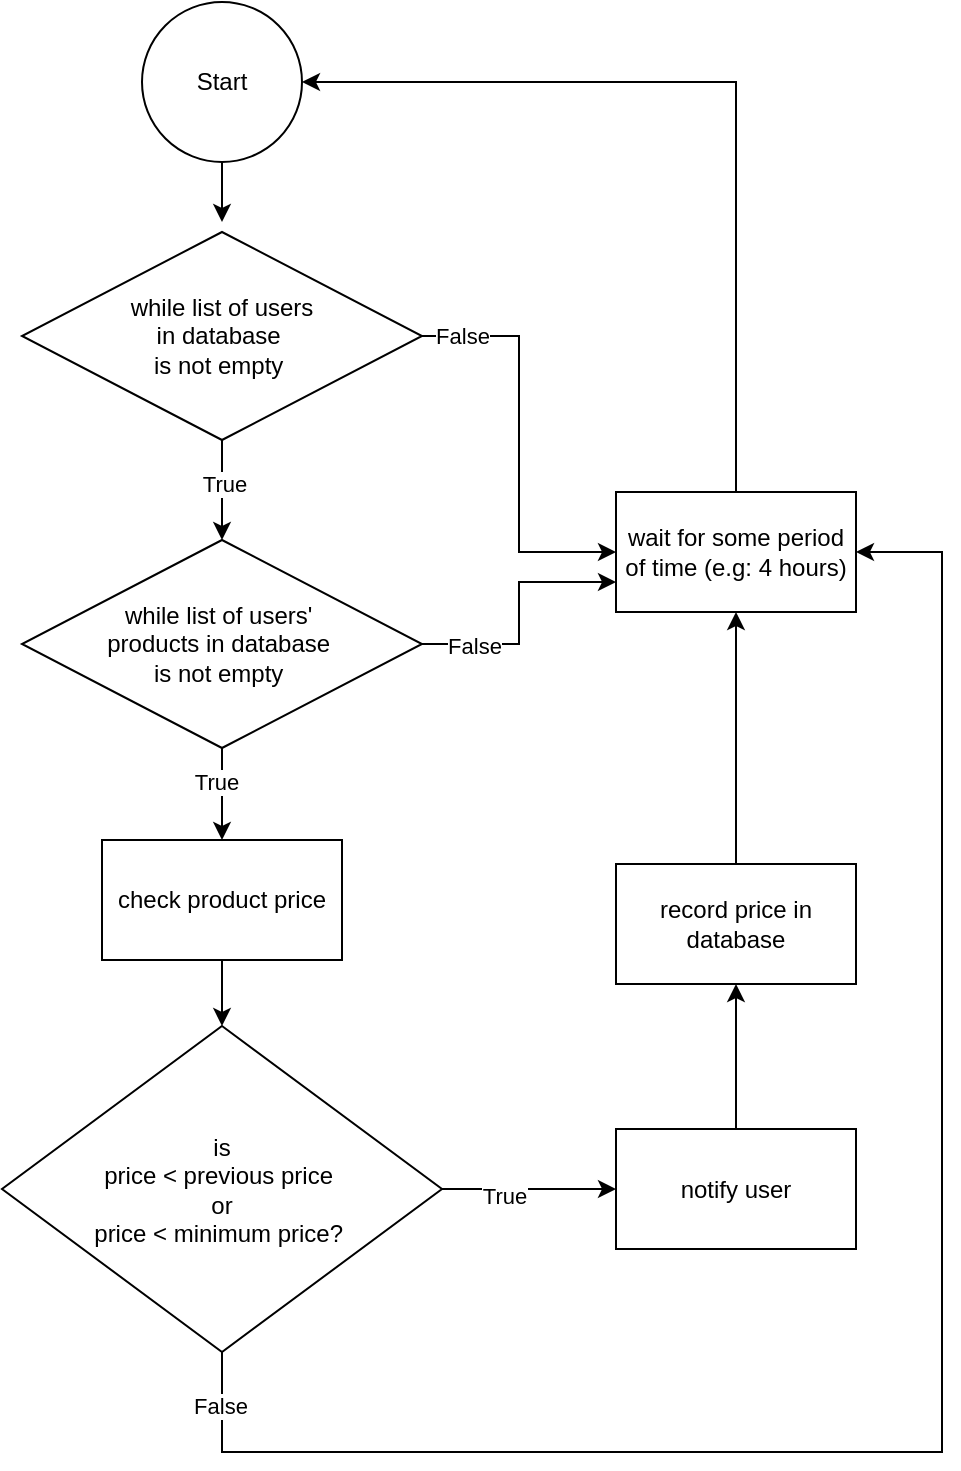 <mxfile version="24.7.6">
  <diagram id="C5RBs43oDa-KdzZeNtuy" name="Page-1">
    <mxGraphModel dx="1467" dy="780" grid="1" gridSize="10" guides="1" tooltips="1" connect="1" arrows="1" fold="1" page="1" pageScale="1" pageWidth="827" pageHeight="1169" math="0" shadow="0">
      <root>
        <mxCell id="WIyWlLk6GJQsqaUBKTNV-0" />
        <mxCell id="WIyWlLk6GJQsqaUBKTNV-1" parent="WIyWlLk6GJQsqaUBKTNV-0" />
        <mxCell id="-Nt42nx7RllwpC27y-UC-1" value="" style="edgeStyle=orthogonalEdgeStyle;rounded=0;orthogonalLoop=1;jettySize=auto;html=1;" parent="WIyWlLk6GJQsqaUBKTNV-1" source="-Nt42nx7RllwpC27y-UC-0" edge="1">
          <mxGeometry relative="1" as="geometry">
            <mxPoint x="220" y="155" as="targetPoint" />
          </mxGeometry>
        </mxCell>
        <mxCell id="-Nt42nx7RllwpC27y-UC-0" value="Start" style="ellipse;whiteSpace=wrap;html=1;aspect=fixed;" parent="WIyWlLk6GJQsqaUBKTNV-1" vertex="1">
          <mxGeometry x="180" y="45" width="80" height="80" as="geometry" />
        </mxCell>
        <mxCell id="irmz0QnLWa6p-_LanZSf-3" value="" style="edgeStyle=orthogonalEdgeStyle;rounded=0;orthogonalLoop=1;jettySize=auto;html=1;" edge="1" parent="WIyWlLk6GJQsqaUBKTNV-1" source="irmz0QnLWa6p-_LanZSf-0" target="irmz0QnLWa6p-_LanZSf-2">
          <mxGeometry relative="1" as="geometry" />
        </mxCell>
        <mxCell id="irmz0QnLWa6p-_LanZSf-4" value="True" style="edgeLabel;html=1;align=center;verticalAlign=middle;resizable=0;points=[];" vertex="1" connectable="0" parent="irmz0QnLWa6p-_LanZSf-3">
          <mxGeometry x="-0.145" y="1" relative="1" as="geometry">
            <mxPoint as="offset" />
          </mxGeometry>
        </mxCell>
        <mxCell id="irmz0QnLWa6p-_LanZSf-19" style="edgeStyle=orthogonalEdgeStyle;rounded=0;orthogonalLoop=1;jettySize=auto;html=1;entryX=0;entryY=0.5;entryDx=0;entryDy=0;" edge="1" parent="WIyWlLk6GJQsqaUBKTNV-1" source="irmz0QnLWa6p-_LanZSf-0" target="irmz0QnLWa6p-_LanZSf-13">
          <mxGeometry relative="1" as="geometry" />
        </mxCell>
        <mxCell id="irmz0QnLWa6p-_LanZSf-21" value="False" style="edgeLabel;html=1;align=center;verticalAlign=middle;resizable=0;points=[];" vertex="1" connectable="0" parent="irmz0QnLWa6p-_LanZSf-19">
          <mxGeometry x="-0.81" relative="1" as="geometry">
            <mxPoint as="offset" />
          </mxGeometry>
        </mxCell>
        <mxCell id="irmz0QnLWa6p-_LanZSf-0" value="while list of users &lt;br&gt;in database&amp;nbsp; &lt;br&gt;is not empty&amp;nbsp;" style="rhombus;whiteSpace=wrap;html=1;" vertex="1" parent="WIyWlLk6GJQsqaUBKTNV-1">
          <mxGeometry x="120" y="160" width="200" height="104" as="geometry" />
        </mxCell>
        <mxCell id="irmz0QnLWa6p-_LanZSf-6" value="" style="edgeStyle=orthogonalEdgeStyle;rounded=0;orthogonalLoop=1;jettySize=auto;html=1;" edge="1" parent="WIyWlLk6GJQsqaUBKTNV-1" source="irmz0QnLWa6p-_LanZSf-2" target="irmz0QnLWa6p-_LanZSf-5">
          <mxGeometry relative="1" as="geometry" />
        </mxCell>
        <mxCell id="irmz0QnLWa6p-_LanZSf-17" value="True" style="edgeLabel;html=1;align=center;verticalAlign=middle;resizable=0;points=[];" vertex="1" connectable="0" parent="irmz0QnLWa6p-_LanZSf-6">
          <mxGeometry x="-0.256" y="-3" relative="1" as="geometry">
            <mxPoint as="offset" />
          </mxGeometry>
        </mxCell>
        <mxCell id="irmz0QnLWa6p-_LanZSf-22" style="edgeStyle=orthogonalEdgeStyle;rounded=0;orthogonalLoop=1;jettySize=auto;html=1;entryX=0;entryY=0.75;entryDx=0;entryDy=0;" edge="1" parent="WIyWlLk6GJQsqaUBKTNV-1" source="irmz0QnLWa6p-_LanZSf-2" target="irmz0QnLWa6p-_LanZSf-13">
          <mxGeometry relative="1" as="geometry" />
        </mxCell>
        <mxCell id="irmz0QnLWa6p-_LanZSf-23" value="False" style="edgeLabel;html=1;align=center;verticalAlign=middle;resizable=0;points=[];" vertex="1" connectable="0" parent="irmz0QnLWa6p-_LanZSf-22">
          <mxGeometry x="-0.409" y="-1" relative="1" as="geometry">
            <mxPoint x="-12" as="offset" />
          </mxGeometry>
        </mxCell>
        <mxCell id="irmz0QnLWa6p-_LanZSf-2" value="while list of users&#39;&amp;nbsp;&lt;br&gt;products in database&amp;nbsp; &lt;br&gt;is not empty&amp;nbsp;" style="rhombus;whiteSpace=wrap;html=1;" vertex="1" parent="WIyWlLk6GJQsqaUBKTNV-1">
          <mxGeometry x="120" y="314" width="200" height="104" as="geometry" />
        </mxCell>
        <mxCell id="irmz0QnLWa6p-_LanZSf-8" value="" style="edgeStyle=orthogonalEdgeStyle;rounded=0;orthogonalLoop=1;jettySize=auto;html=1;" edge="1" parent="WIyWlLk6GJQsqaUBKTNV-1" source="irmz0QnLWa6p-_LanZSf-5" target="irmz0QnLWa6p-_LanZSf-7">
          <mxGeometry relative="1" as="geometry" />
        </mxCell>
        <mxCell id="irmz0QnLWa6p-_LanZSf-5" value="check product price" style="whiteSpace=wrap;html=1;" vertex="1" parent="WIyWlLk6GJQsqaUBKTNV-1">
          <mxGeometry x="160" y="464" width="120" height="60" as="geometry" />
        </mxCell>
        <mxCell id="irmz0QnLWa6p-_LanZSf-10" value="" style="edgeStyle=orthogonalEdgeStyle;rounded=0;orthogonalLoop=1;jettySize=auto;html=1;" edge="1" parent="WIyWlLk6GJQsqaUBKTNV-1" source="irmz0QnLWa6p-_LanZSf-7" target="irmz0QnLWa6p-_LanZSf-9">
          <mxGeometry relative="1" as="geometry" />
        </mxCell>
        <mxCell id="irmz0QnLWa6p-_LanZSf-18" value="True" style="edgeLabel;html=1;align=center;verticalAlign=middle;resizable=0;points=[];" vertex="1" connectable="0" parent="irmz0QnLWa6p-_LanZSf-10">
          <mxGeometry x="-0.293" y="-2" relative="1" as="geometry">
            <mxPoint y="1" as="offset" />
          </mxGeometry>
        </mxCell>
        <mxCell id="irmz0QnLWa6p-_LanZSf-24" style="edgeStyle=orthogonalEdgeStyle;rounded=0;orthogonalLoop=1;jettySize=auto;html=1;entryX=1;entryY=0.5;entryDx=0;entryDy=0;" edge="1" parent="WIyWlLk6GJQsqaUBKTNV-1" source="irmz0QnLWa6p-_LanZSf-7" target="irmz0QnLWa6p-_LanZSf-13">
          <mxGeometry relative="1" as="geometry">
            <Array as="points">
              <mxPoint x="220" y="770" />
              <mxPoint x="580" y="770" />
              <mxPoint x="580" y="320" />
            </Array>
          </mxGeometry>
        </mxCell>
        <mxCell id="irmz0QnLWa6p-_LanZSf-25" value="False" style="edgeLabel;html=1;align=center;verticalAlign=middle;resizable=0;points=[];" vertex="1" connectable="0" parent="irmz0QnLWa6p-_LanZSf-24">
          <mxGeometry x="-0.962" y="-1" relative="1" as="geometry">
            <mxPoint y="10" as="offset" />
          </mxGeometry>
        </mxCell>
        <mxCell id="irmz0QnLWa6p-_LanZSf-7" value="is &lt;br&gt;price &amp;lt; previous price&amp;nbsp;&lt;div&gt;or&lt;br&gt;price &amp;lt; minimum price?&amp;nbsp;&lt;/div&gt;" style="rhombus;whiteSpace=wrap;html=1;" vertex="1" parent="WIyWlLk6GJQsqaUBKTNV-1">
          <mxGeometry x="110" y="557" width="220" height="163" as="geometry" />
        </mxCell>
        <mxCell id="irmz0QnLWa6p-_LanZSf-12" value="" style="edgeStyle=orthogonalEdgeStyle;rounded=0;orthogonalLoop=1;jettySize=auto;html=1;" edge="1" parent="WIyWlLk6GJQsqaUBKTNV-1" source="irmz0QnLWa6p-_LanZSf-9" target="irmz0QnLWa6p-_LanZSf-11">
          <mxGeometry relative="1" as="geometry" />
        </mxCell>
        <mxCell id="irmz0QnLWa6p-_LanZSf-9" value="notify user" style="whiteSpace=wrap;html=1;" vertex="1" parent="WIyWlLk6GJQsqaUBKTNV-1">
          <mxGeometry x="417" y="608.5" width="120" height="60" as="geometry" />
        </mxCell>
        <mxCell id="irmz0QnLWa6p-_LanZSf-14" value="" style="edgeStyle=orthogonalEdgeStyle;rounded=0;orthogonalLoop=1;jettySize=auto;html=1;" edge="1" parent="WIyWlLk6GJQsqaUBKTNV-1" source="irmz0QnLWa6p-_LanZSf-11" target="irmz0QnLWa6p-_LanZSf-13">
          <mxGeometry relative="1" as="geometry" />
        </mxCell>
        <mxCell id="irmz0QnLWa6p-_LanZSf-11" value="record price in database" style="whiteSpace=wrap;html=1;" vertex="1" parent="WIyWlLk6GJQsqaUBKTNV-1">
          <mxGeometry x="417" y="476" width="120" height="60" as="geometry" />
        </mxCell>
        <mxCell id="irmz0QnLWa6p-_LanZSf-16" style="edgeStyle=orthogonalEdgeStyle;rounded=0;orthogonalLoop=1;jettySize=auto;html=1;entryX=1;entryY=0.5;entryDx=0;entryDy=0;" edge="1" parent="WIyWlLk6GJQsqaUBKTNV-1" source="irmz0QnLWa6p-_LanZSf-13" target="-Nt42nx7RllwpC27y-UC-0">
          <mxGeometry relative="1" as="geometry">
            <Array as="points">
              <mxPoint x="477" y="85" />
            </Array>
          </mxGeometry>
        </mxCell>
        <mxCell id="irmz0QnLWa6p-_LanZSf-13" value="wait for some period of time (e.g: 4 hours)" style="whiteSpace=wrap;html=1;" vertex="1" parent="WIyWlLk6GJQsqaUBKTNV-1">
          <mxGeometry x="417" y="290" width="120" height="60" as="geometry" />
        </mxCell>
      </root>
    </mxGraphModel>
  </diagram>
</mxfile>
